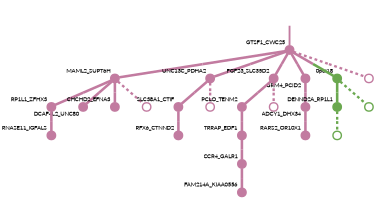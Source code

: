 strict digraph  {
graph[splines=false]; nodesep=0.7; rankdir=TB; ranksep=0.6; forcelabels=true; dpi=600; size=2.5;
0 [color="#c27ba0ff", fillcolor="#c27ba0ff", fixedsize=true, fontname=Lato, fontsize="12pt", height="0.25", label="", penwidth=3, shape=circle, style=filled, xlabel=GTSF1_CWC25];
4 [color="#c27ba0ff", fillcolor="#c27ba0ff", fixedsize=true, fontname=Lato, fontsize="12pt", height="0.25", label="", penwidth=3, shape=circle, style=filled, xlabel=MAML2_SUPT6H];
7 [color="#c27ba0ff", fillcolor="#c27ba0ff", fixedsize=true, fontname=Lato, fontsize="12pt", height="0.25", label="", penwidth=3, shape=circle, style=filled, xlabel=UNC13C_PDHA2];
13 [color="#c27ba0ff", fillcolor="#c27ba0ff", fixedsize=true, fontname=Lato, fontsize="12pt", height="0.25", label="", penwidth=3, shape=circle, style=filled, xlabel=FGF23_SLC35D2];
15 [color="#c27ba0ff", fillcolor="#c27ba0ff", fixedsize=true, fontname=Lato, fontsize="12pt", height="0.25", label="", penwidth=3, shape=circle, style=filled, xlabel=GRM4_PCID2];
18 [color="#6aa84fff", fillcolor="#6aa84fff", fixedsize=true, fontname=Lato, fontsize="12pt", height="0.25", label="", penwidth=3, shape=circle, style=filled, xlabel="0pol18"];
21 [color="#c27ba0ff", fillcolor="#c27ba0ff", fixedsize=true, fontname=Lato, fontsize="12pt", height="0.25", label="", penwidth=3, shape=circle, style=solid, xlabel=""];
2 [color="#6aa84fff", fillcolor="#6aa84fff", fixedsize=true, fontname=Lato, fontsize="12pt", height="0.25", label="", penwidth=3, shape=circle, style=filled, xlabel=DENND2A_RP1L1];
20 [color="#6aa84fff", fillcolor="#6aa84fff", fixedsize=true, fontname=Lato, fontsize="12pt", height="0.25", label="", penwidth=3, shape=circle, style=solid, xlabel=""];
9 [color="#c27ba0ff", fillcolor="#c27ba0ff", fixedsize=true, fontname=Lato, fontsize="12pt", height="0.25", label="", penwidth=3, shape=circle, style=filled, xlabel=RP1L1_ZFHX3];
11 [color="#c27ba0ff", fillcolor="#c27ba0ff", fixedsize=true, fontname=Lato, fontsize="12pt", height="0.25", label="", penwidth=3, shape=circle, style=filled, xlabel=DCAF4L2_UNC80];
16 [color="#c27ba0ff", fillcolor="#c27ba0ff", fixedsize=true, fontname=Lato, fontsize="12pt", height="0.25", label="", penwidth=3, shape=circle, style=filled, xlabel=CHCHD2_EFNA3];
22 [color="#c27ba0ff", fillcolor="#c27ba0ff", fixedsize=true, fontname=Lato, fontsize="12pt", height="0.25", label="", penwidth=3, shape=circle, style=solid, xlabel=""];
5 [color="#c27ba0ff", fillcolor="#c27ba0ff", fixedsize=true, fontname=Lato, fontsize="12pt", height="0.25", label="", penwidth=3, shape=circle, style=filled, xlabel=ADCY1_DHX34];
1 [color="#c27ba0ff", fillcolor="#c27ba0ff", fixedsize=true, fontname=Lato, fontsize="12pt", height="0.25", label="", penwidth=3, shape=circle, style=filled, xlabel=RARS2_OR10X1];
17 [color="#c27ba0ff", fillcolor="#c27ba0ff", fixedsize=true, fontname=Lato, fontsize="12pt", height="0.25", label="", penwidth=3, shape=circle, style=filled, xlabel=SLC38A1_CTIF];
23 [color="#c27ba0ff", fillcolor="#c27ba0ff", fixedsize=true, fontname=Lato, fontsize="12pt", height="0.25", label="", penwidth=3, shape=circle, style=solid, xlabel=""];
8 [color="#c27ba0ff", fillcolor="#c27ba0ff", fixedsize=true, fontname=Lato, fontsize="12pt", height="0.25", label="", penwidth=3, shape=circle, style=filled, xlabel=CCR4_GALR1];
6 [color="#c27ba0ff", fillcolor="#c27ba0ff", fixedsize=true, fontname=Lato, fontsize="12pt", height="0.25", label="", penwidth=3, shape=circle, style=filled, xlabel=FAM214A_KIAA0556];
12 [color="#c27ba0ff", fillcolor="#c27ba0ff", fixedsize=true, fontname=Lato, fontsize="12pt", height="0.25", label="", penwidth=3, shape=circle, style=filled, xlabel=RNASE11_IGFALS];
10 [color="#c27ba0ff", fillcolor="#c27ba0ff", fixedsize=true, fontname=Lato, fontsize="12pt", height="0.25", label="", penwidth=3, shape=circle, style=filled, xlabel=PCLO_TENM2];
14 [color="#c27ba0ff", fillcolor="#c27ba0ff", fixedsize=true, fontname=Lato, fontsize="12pt", height="0.25", label="", penwidth=3, shape=circle, style=filled, xlabel=TRRAP_EDF1];
24 [color="#c27ba0ff", fillcolor="#c27ba0ff", fixedsize=true, fontname=Lato, fontsize="12pt", height="0.25", label="", penwidth=3, shape=circle, style=solid, xlabel=""];
3 [color="#c27ba0ff", fillcolor="#c27ba0ff", fixedsize=true, fontname=Lato, fontsize="12pt", height="0.25", label="", penwidth=3, shape=circle, style=filled, xlabel=RFX6_CTNND2];
19 [color="#6aa84fff", fillcolor="#6aa84fff", fixedsize=true, fontname=Lato, fontsize="12pt", height="0.25", label="", penwidth=3, shape=circle, style=solid, xlabel=""];
normal [label="", penwidth=3, style=invis, xlabel=GTSF1_CWC25];
0 -> 4  [arrowsize=0, color="#c27ba0ff;0.5:#c27ba0ff", minlen="1.0", penwidth="5.5", style=solid];
0 -> 7  [arrowsize=0, color="#c27ba0ff;0.5:#c27ba0ff", minlen="1.0", penwidth="5.5", style=solid];
0 -> 13  [arrowsize=0, color="#c27ba0ff;0.5:#c27ba0ff", minlen="1.0", penwidth="5.5", style=solid];
0 -> 15  [arrowsize=0, color="#c27ba0ff;0.5:#c27ba0ff", minlen="1.0", penwidth="5.5", style=solid];
0 -> 18  [arrowsize=0, color="#c27ba0ff;0.5:#6aa84fff", minlen="1.0980392694473267", penwidth="5.5", style=solid];
0 -> 21  [arrowsize=0, color="#c27ba0ff;0.5:#c27ba0ff", minlen="1.0980392694473267", penwidth=5, style=dashed];
4 -> 9  [arrowsize=0, color="#c27ba0ff;0.5:#c27ba0ff", minlen="1.4313725233078003", penwidth="5.5", style=solid];
4 -> 11  [arrowsize=0, color="#c27ba0ff;0.5:#c27ba0ff", minlen="1.2745097875595093", penwidth="5.5", style=solid];
4 -> 16  [arrowsize=0, color="#c27ba0ff;0.5:#c27ba0ff", minlen="1.1960784196853638", penwidth="5.5", style=solid];
4 -> 22  [arrowsize=0, color="#c27ba0ff;0.5:#c27ba0ff", minlen="1.0980392694473267", penwidth=5, style=dashed];
7 -> 17  [arrowsize=0, color="#c27ba0ff;0.5:#c27ba0ff", minlen="1.1960784196853638", penwidth="5.5", style=solid];
7 -> 23  [arrowsize=0, color="#c27ba0ff;0.5:#c27ba0ff", minlen="1.0980392694473267", penwidth=5, style=dashed];
13 -> 10  [arrowsize=0, color="#c27ba0ff;0.5:#c27ba0ff", minlen="1.3921568393707275", penwidth="5.5", style=solid];
13 -> 24  [arrowsize=0, color="#c27ba0ff;0.5:#c27ba0ff", minlen="1.0980392694473267", penwidth=5, style=dashed];
15 -> 5  [arrowsize=0, color="#c27ba0ff;0.5:#c27ba0ff", minlen="1.7450981140136719", penwidth="5.5", style=solid];
18 -> 2  [arrowsize=0, color="#6aa84fff;0.5:#6aa84fff", minlen="1.0", penwidth="5.5", style=solid];
18 -> 19  [arrowsize=0, color="#6aa84fff;0.5:#6aa84fff", minlen="1.0980392694473267", penwidth=5, style=dashed];
2 -> 20  [arrowsize=0, color="#6aa84fff;0.5:#6aa84fff", minlen="1.0980392694473267", penwidth=5, style=dashed];
9 -> 12  [arrowsize=0, color="#c27ba0ff;0.5:#c27ba0ff", minlen="1.2352941036224365", penwidth="5.5", style=solid];
5 -> 1  [arrowsize=0, color="#c27ba0ff;0.5:#c27ba0ff", minlen="1.0", penwidth="5.5", style=solid];
17 -> 3  [arrowsize=0, color="#c27ba0ff;0.5:#c27ba0ff", minlen="1.8627450466156006", penwidth="5.5", style=solid];
8 -> 6  [arrowsize=0, color="#c27ba0ff;0.5:#c27ba0ff", minlen="1.5490195751190186", penwidth="5.5", style=solid];
10 -> 14  [arrowsize=0, color="#c27ba0ff;0.5:#c27ba0ff", minlen="1.2352941036224365", penwidth="5.5", style=solid];
14 -> 8  [arrowsize=0, color="#c27ba0ff;0.5:#c27ba0ff", minlen="1.470588207244873", penwidth="5.5", style=solid];
normal -> 0  [arrowsize=0, color="#c27ba0ff", label="", penwidth=4, style=solid];
}
